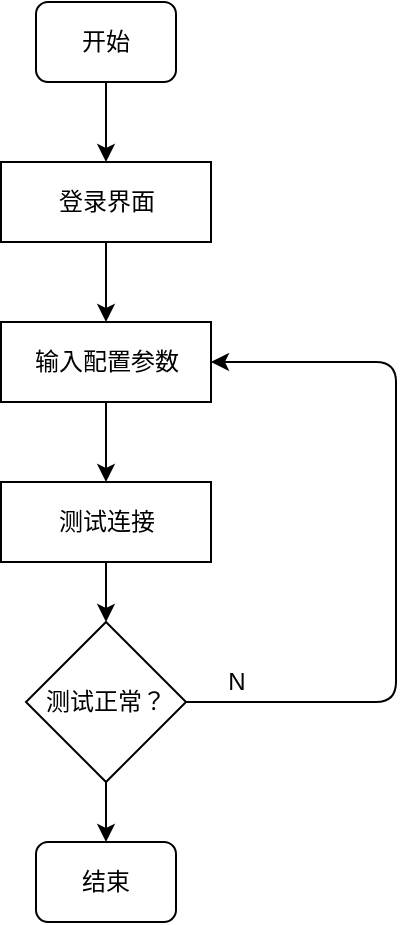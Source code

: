 <mxfile>
    <diagram id="s5itRkgIOZGM_-h53KHY" name="第 1 页">
        <mxGraphModel dx="991" dy="670" grid="1" gridSize="10" guides="1" tooltips="1" connect="1" arrows="1" fold="1" page="1" pageScale="1" pageWidth="827" pageHeight="1169" math="0" shadow="0">
            <root>
                <mxCell id="0"/>
                <mxCell id="1" parent="0"/>
                <mxCell id="13" style="edgeStyle=none;html=1;entryX=0.5;entryY=0;entryDx=0;entryDy=0;" edge="1" parent="1" source="2" target="3">
                    <mxGeometry relative="1" as="geometry"/>
                </mxCell>
                <mxCell id="2" value="开始" style="rounded=1;whiteSpace=wrap;html=1;" vertex="1" parent="1">
                    <mxGeometry x="230" y="110" width="70" height="40" as="geometry"/>
                </mxCell>
                <mxCell id="14" style="edgeStyle=none;html=1;entryX=0.5;entryY=0;entryDx=0;entryDy=0;" edge="1" parent="1" source="3" target="5">
                    <mxGeometry relative="1" as="geometry"/>
                </mxCell>
                <mxCell id="3" value="登录界面" style="rounded=0;whiteSpace=wrap;html=1;" vertex="1" parent="1">
                    <mxGeometry x="212.5" y="190" width="105" height="40" as="geometry"/>
                </mxCell>
                <mxCell id="15" style="edgeStyle=none;html=1;entryX=0.5;entryY=0;entryDx=0;entryDy=0;" edge="1" parent="1" source="5" target="6">
                    <mxGeometry relative="1" as="geometry"/>
                </mxCell>
                <mxCell id="5" value="输入配置参数" style="rounded=0;whiteSpace=wrap;html=1;" vertex="1" parent="1">
                    <mxGeometry x="212.5" y="270" width="105" height="40" as="geometry"/>
                </mxCell>
                <mxCell id="16" style="edgeStyle=none;html=1;entryX=0.5;entryY=0;entryDx=0;entryDy=0;" edge="1" parent="1" source="6" target="7">
                    <mxGeometry relative="1" as="geometry"/>
                </mxCell>
                <mxCell id="6" value="测试连接" style="rounded=0;whiteSpace=wrap;html=1;" vertex="1" parent="1">
                    <mxGeometry x="212.5" y="350" width="105" height="40" as="geometry"/>
                </mxCell>
                <mxCell id="9" style="edgeStyle=none;html=1;entryX=1;entryY=0.5;entryDx=0;entryDy=0;" edge="1" parent="1" source="7" target="5">
                    <mxGeometry relative="1" as="geometry">
                        <mxPoint x="340" y="370" as="targetPoint"/>
                        <Array as="points">
                            <mxPoint x="410" y="460"/>
                            <mxPoint x="410" y="290"/>
                        </Array>
                    </mxGeometry>
                </mxCell>
                <mxCell id="17" style="edgeStyle=none;html=1;entryX=0.5;entryY=0;entryDx=0;entryDy=0;" edge="1" parent="1" source="7" target="12">
                    <mxGeometry relative="1" as="geometry"/>
                </mxCell>
                <mxCell id="7" value="测试正常？" style="rhombus;whiteSpace=wrap;html=1;" vertex="1" parent="1">
                    <mxGeometry x="225" y="420" width="80" height="80" as="geometry"/>
                </mxCell>
                <mxCell id="11" value="N" style="text;html=1;align=center;verticalAlign=middle;resizable=0;points=[];autosize=1;strokeColor=none;" vertex="1" parent="1">
                    <mxGeometry x="320" y="440" width="20" height="20" as="geometry"/>
                </mxCell>
                <mxCell id="12" value="结束" style="rounded=1;whiteSpace=wrap;html=1;" vertex="1" parent="1">
                    <mxGeometry x="230" y="530" width="70" height="40" as="geometry"/>
                </mxCell>
            </root>
        </mxGraphModel>
    </diagram>
</mxfile>